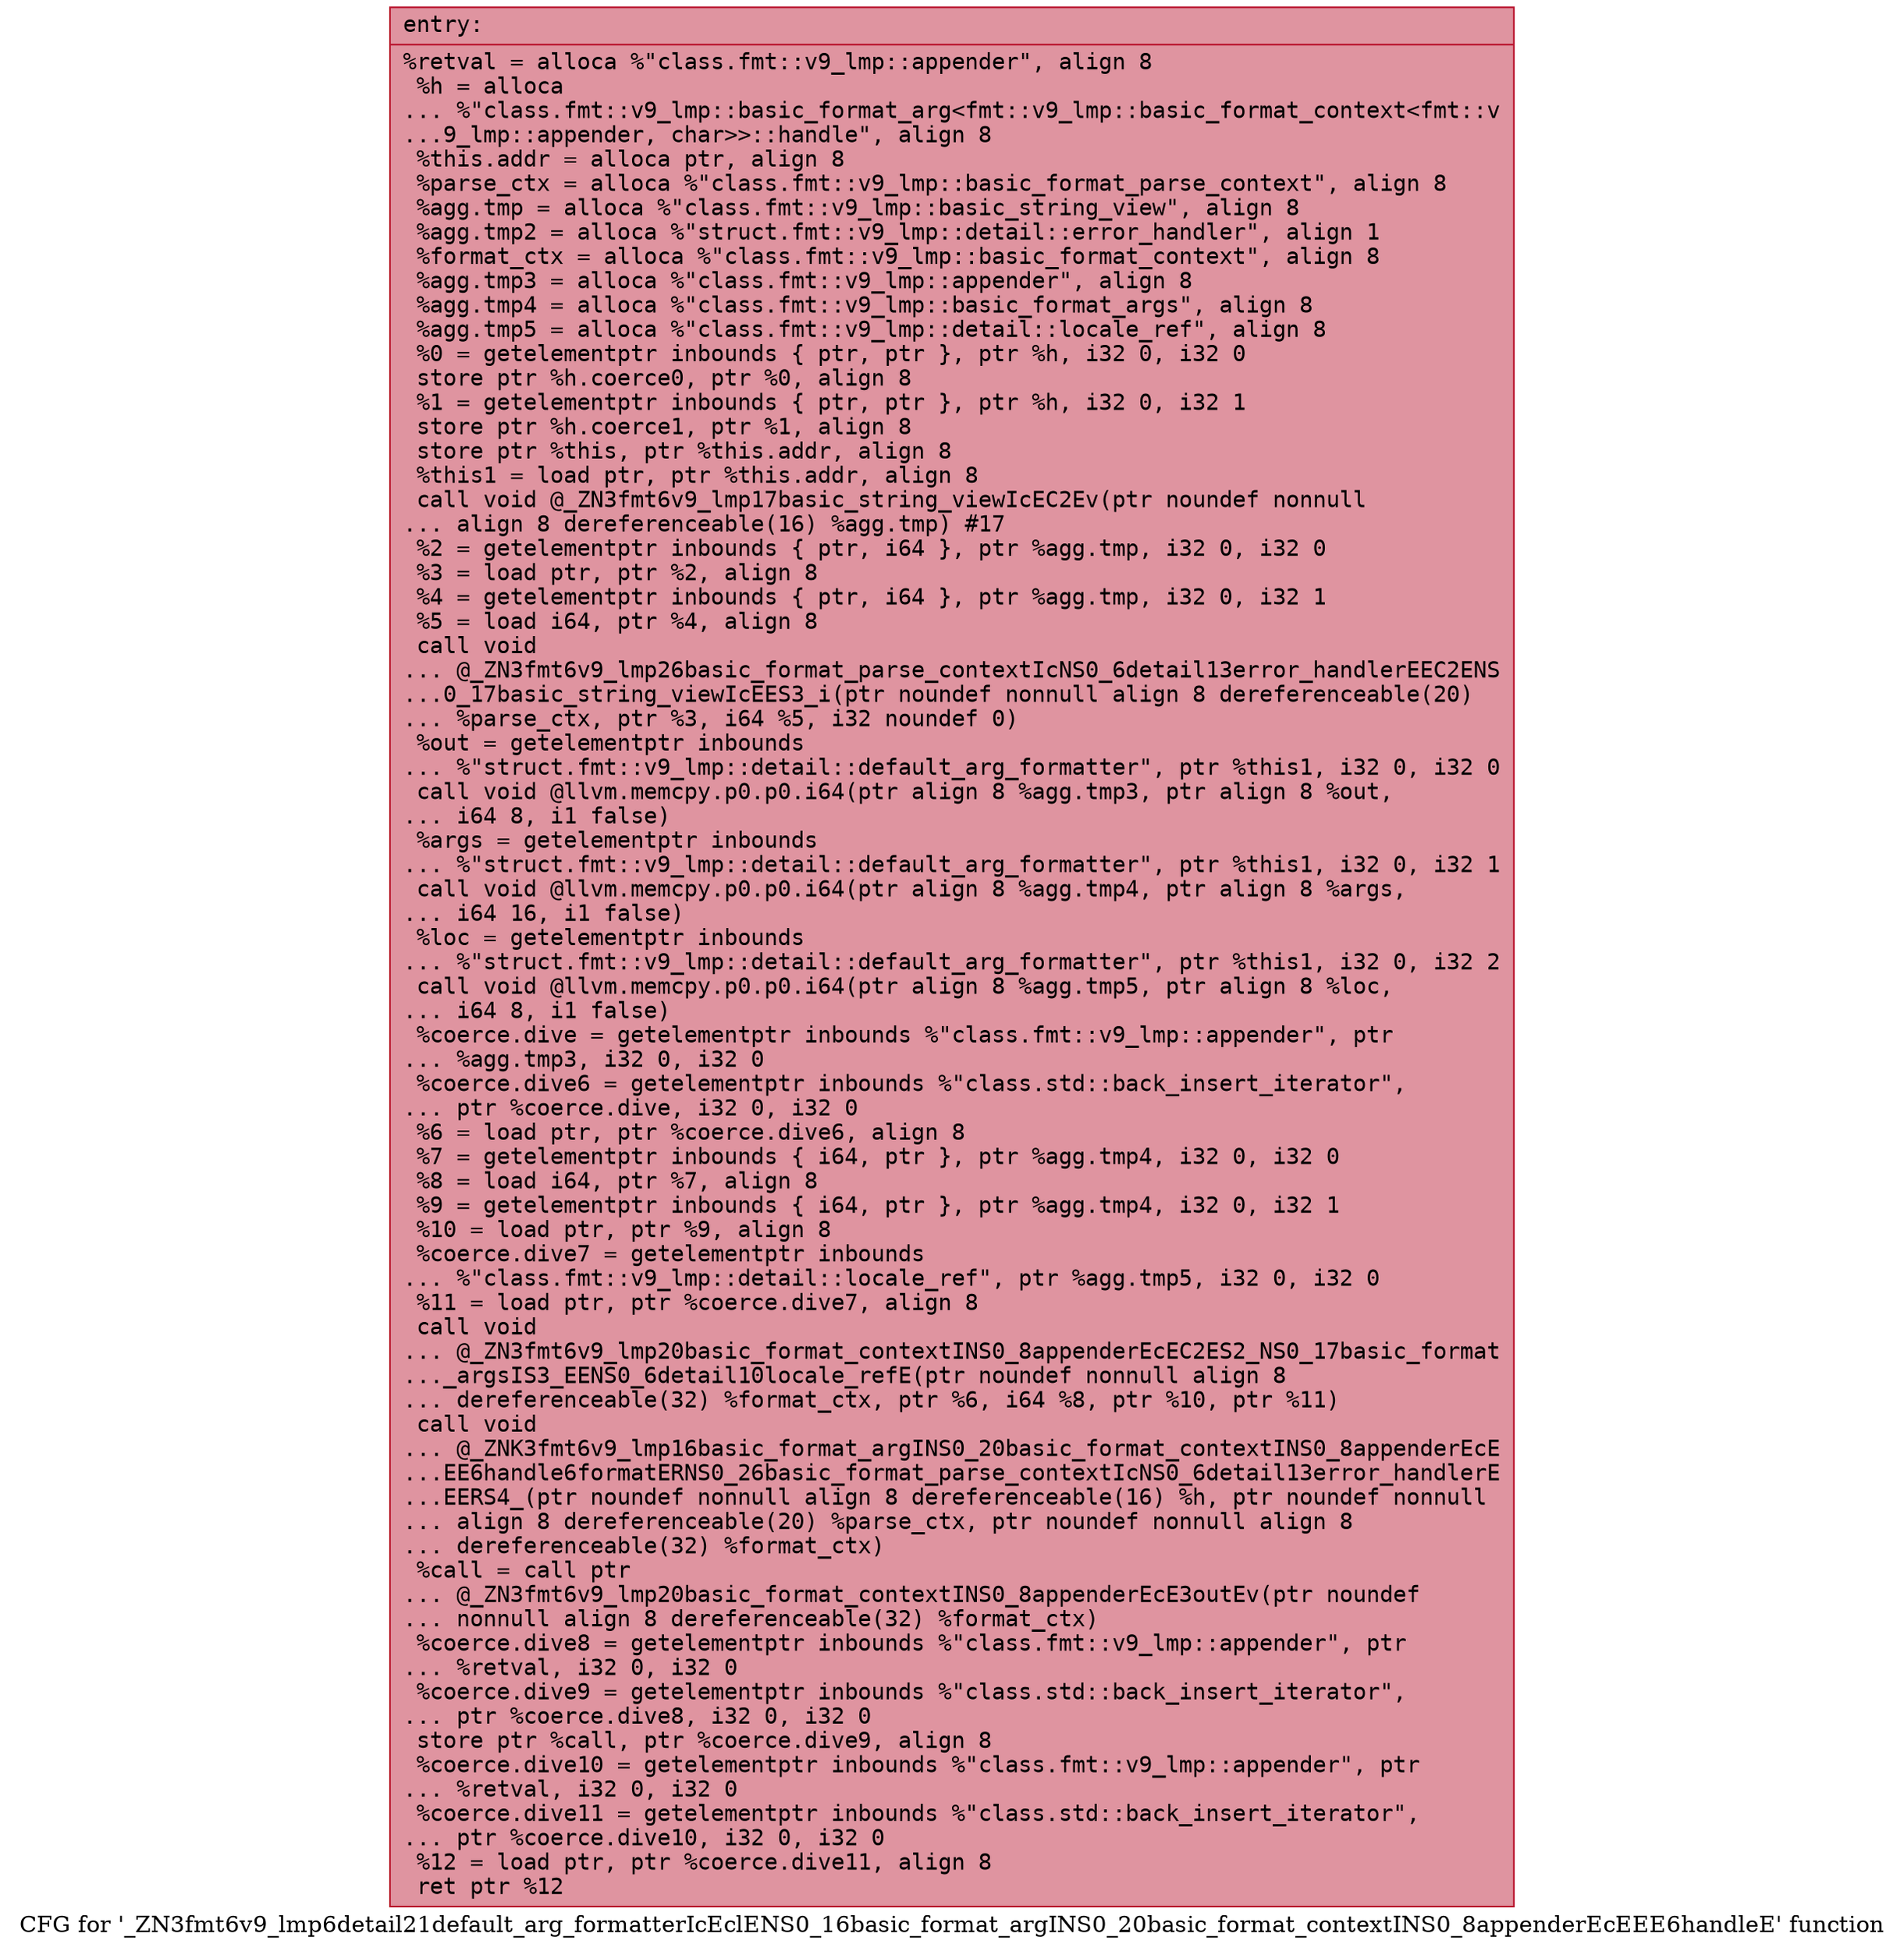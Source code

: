 digraph "CFG for '_ZN3fmt6v9_lmp6detail21default_arg_formatterIcEclENS0_16basic_format_argINS0_20basic_format_contextINS0_8appenderEcEEE6handleE' function" {
	label="CFG for '_ZN3fmt6v9_lmp6detail21default_arg_formatterIcEclENS0_16basic_format_argINS0_20basic_format_contextINS0_8appenderEcEEE6handleE' function";

	Node0x55fec3085dc0 [shape=record,color="#b70d28ff", style=filled, fillcolor="#b70d2870" fontname="Courier",label="{entry:\l|  %retval = alloca %\"class.fmt::v9_lmp::appender\", align 8\l  %h = alloca\l... %\"class.fmt::v9_lmp::basic_format_arg\<fmt::v9_lmp::basic_format_context\<fmt::v\l...9_lmp::appender, char\>\>::handle\", align 8\l  %this.addr = alloca ptr, align 8\l  %parse_ctx = alloca %\"class.fmt::v9_lmp::basic_format_parse_context\", align 8\l  %agg.tmp = alloca %\"class.fmt::v9_lmp::basic_string_view\", align 8\l  %agg.tmp2 = alloca %\"struct.fmt::v9_lmp::detail::error_handler\", align 1\l  %format_ctx = alloca %\"class.fmt::v9_lmp::basic_format_context\", align 8\l  %agg.tmp3 = alloca %\"class.fmt::v9_lmp::appender\", align 8\l  %agg.tmp4 = alloca %\"class.fmt::v9_lmp::basic_format_args\", align 8\l  %agg.tmp5 = alloca %\"class.fmt::v9_lmp::detail::locale_ref\", align 8\l  %0 = getelementptr inbounds \{ ptr, ptr \}, ptr %h, i32 0, i32 0\l  store ptr %h.coerce0, ptr %0, align 8\l  %1 = getelementptr inbounds \{ ptr, ptr \}, ptr %h, i32 0, i32 1\l  store ptr %h.coerce1, ptr %1, align 8\l  store ptr %this, ptr %this.addr, align 8\l  %this1 = load ptr, ptr %this.addr, align 8\l  call void @_ZN3fmt6v9_lmp17basic_string_viewIcEC2Ev(ptr noundef nonnull\l... align 8 dereferenceable(16) %agg.tmp) #17\l  %2 = getelementptr inbounds \{ ptr, i64 \}, ptr %agg.tmp, i32 0, i32 0\l  %3 = load ptr, ptr %2, align 8\l  %4 = getelementptr inbounds \{ ptr, i64 \}, ptr %agg.tmp, i32 0, i32 1\l  %5 = load i64, ptr %4, align 8\l  call void\l... @_ZN3fmt6v9_lmp26basic_format_parse_contextIcNS0_6detail13error_handlerEEC2ENS\l...0_17basic_string_viewIcEES3_i(ptr noundef nonnull align 8 dereferenceable(20)\l... %parse_ctx, ptr %3, i64 %5, i32 noundef 0)\l  %out = getelementptr inbounds\l... %\"struct.fmt::v9_lmp::detail::default_arg_formatter\", ptr %this1, i32 0, i32 0\l  call void @llvm.memcpy.p0.p0.i64(ptr align 8 %agg.tmp3, ptr align 8 %out,\l... i64 8, i1 false)\l  %args = getelementptr inbounds\l... %\"struct.fmt::v9_lmp::detail::default_arg_formatter\", ptr %this1, i32 0, i32 1\l  call void @llvm.memcpy.p0.p0.i64(ptr align 8 %agg.tmp4, ptr align 8 %args,\l... i64 16, i1 false)\l  %loc = getelementptr inbounds\l... %\"struct.fmt::v9_lmp::detail::default_arg_formatter\", ptr %this1, i32 0, i32 2\l  call void @llvm.memcpy.p0.p0.i64(ptr align 8 %agg.tmp5, ptr align 8 %loc,\l... i64 8, i1 false)\l  %coerce.dive = getelementptr inbounds %\"class.fmt::v9_lmp::appender\", ptr\l... %agg.tmp3, i32 0, i32 0\l  %coerce.dive6 = getelementptr inbounds %\"class.std::back_insert_iterator\",\l... ptr %coerce.dive, i32 0, i32 0\l  %6 = load ptr, ptr %coerce.dive6, align 8\l  %7 = getelementptr inbounds \{ i64, ptr \}, ptr %agg.tmp4, i32 0, i32 0\l  %8 = load i64, ptr %7, align 8\l  %9 = getelementptr inbounds \{ i64, ptr \}, ptr %agg.tmp4, i32 0, i32 1\l  %10 = load ptr, ptr %9, align 8\l  %coerce.dive7 = getelementptr inbounds\l... %\"class.fmt::v9_lmp::detail::locale_ref\", ptr %agg.tmp5, i32 0, i32 0\l  %11 = load ptr, ptr %coerce.dive7, align 8\l  call void\l... @_ZN3fmt6v9_lmp20basic_format_contextINS0_8appenderEcEC2ES2_NS0_17basic_format\l..._argsIS3_EENS0_6detail10locale_refE(ptr noundef nonnull align 8\l... dereferenceable(32) %format_ctx, ptr %6, i64 %8, ptr %10, ptr %11)\l  call void\l... @_ZNK3fmt6v9_lmp16basic_format_argINS0_20basic_format_contextINS0_8appenderEcE\l...EE6handle6formatERNS0_26basic_format_parse_contextIcNS0_6detail13error_handlerE\l...EERS4_(ptr noundef nonnull align 8 dereferenceable(16) %h, ptr noundef nonnull\l... align 8 dereferenceable(20) %parse_ctx, ptr noundef nonnull align 8\l... dereferenceable(32) %format_ctx)\l  %call = call ptr\l... @_ZN3fmt6v9_lmp20basic_format_contextINS0_8appenderEcE3outEv(ptr noundef\l... nonnull align 8 dereferenceable(32) %format_ctx)\l  %coerce.dive8 = getelementptr inbounds %\"class.fmt::v9_lmp::appender\", ptr\l... %retval, i32 0, i32 0\l  %coerce.dive9 = getelementptr inbounds %\"class.std::back_insert_iterator\",\l... ptr %coerce.dive8, i32 0, i32 0\l  store ptr %call, ptr %coerce.dive9, align 8\l  %coerce.dive10 = getelementptr inbounds %\"class.fmt::v9_lmp::appender\", ptr\l... %retval, i32 0, i32 0\l  %coerce.dive11 = getelementptr inbounds %\"class.std::back_insert_iterator\",\l... ptr %coerce.dive10, i32 0, i32 0\l  %12 = load ptr, ptr %coerce.dive11, align 8\l  ret ptr %12\l}"];
}
